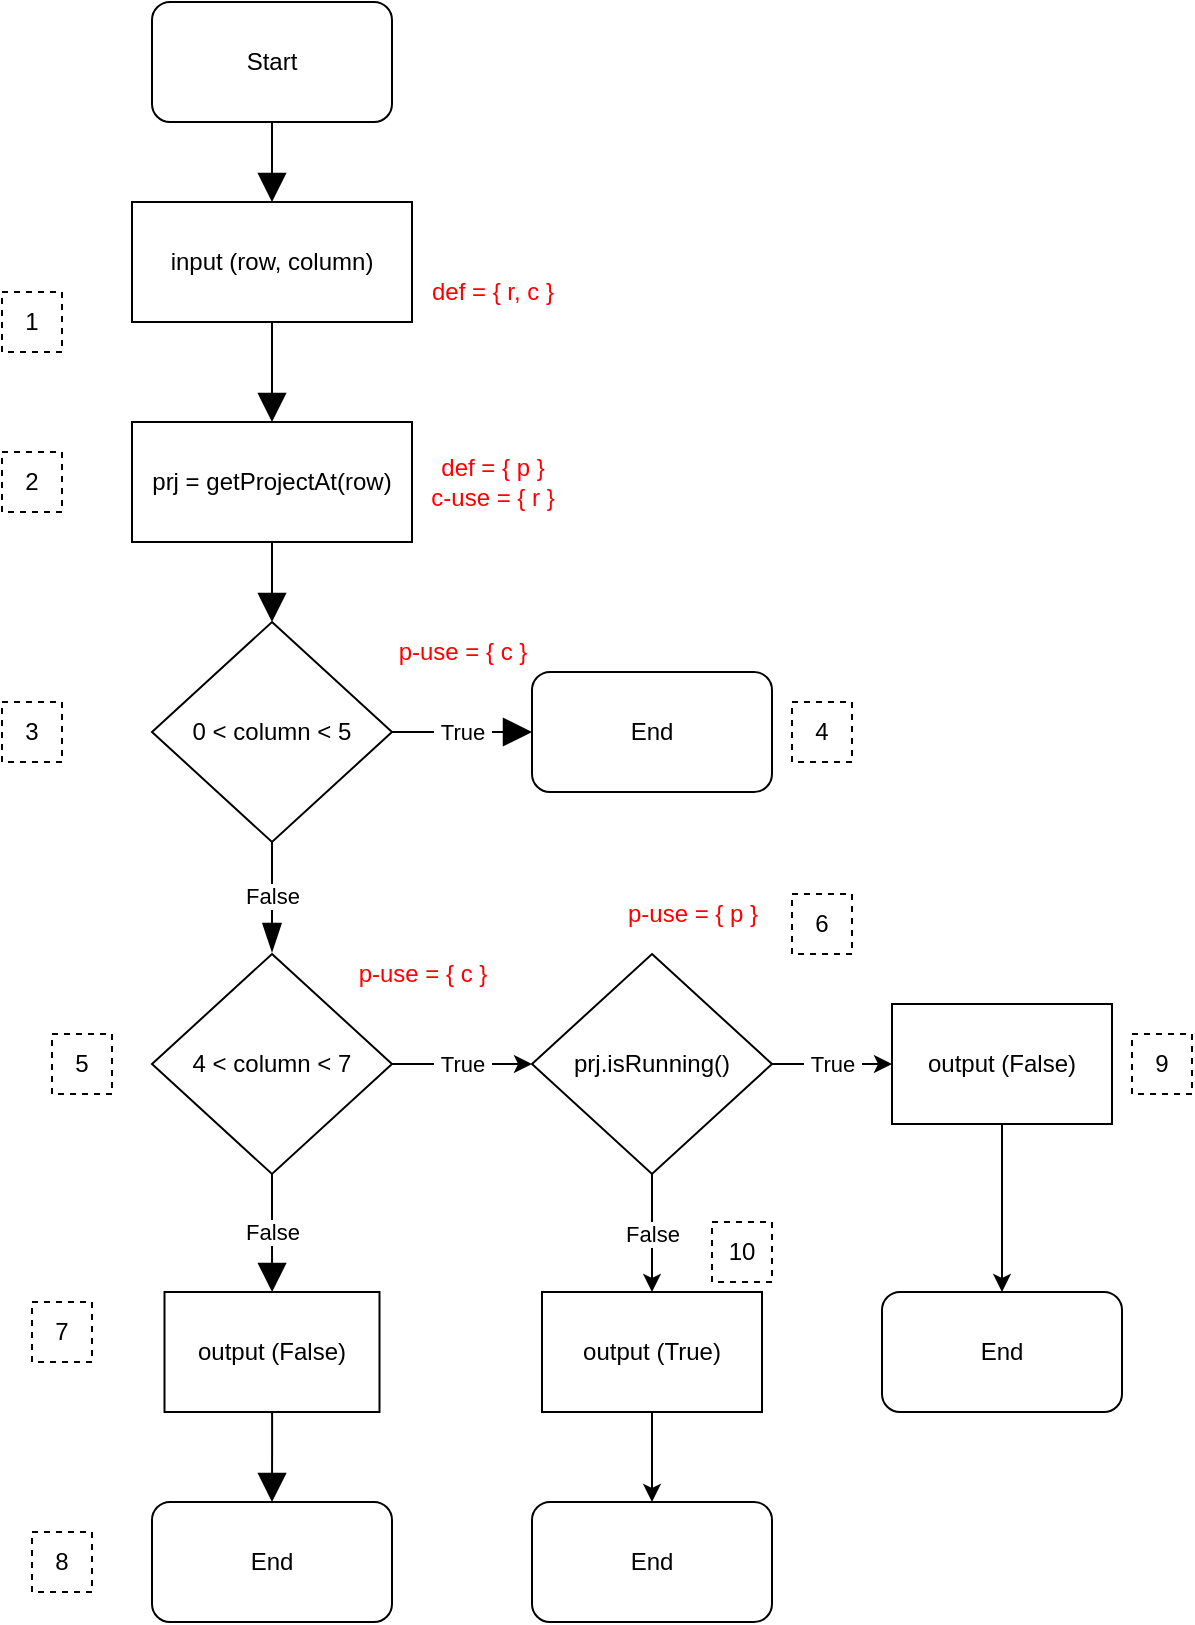 <mxfile version="20.6.0" type="device"><diagram id="qCcGimQkApPUM_DGW9OI" name="Page-1"><mxGraphModel dx="949" dy="640" grid="1" gridSize="10" guides="1" tooltips="1" connect="1" arrows="1" fold="1" page="1" pageScale="1" pageWidth="850" pageHeight="1100" math="0" shadow="0"><root><mxCell id="0"/><mxCell id="1" parent="0"/><mxCell id="sQLKlUvLi4tDkogs8jB1-80" value="" style="edgeStyle=orthogonalEdgeStyle;rounded=0;orthogonalLoop=1;jettySize=auto;html=1;endArrow=block;endFill=1;endSize=12;" parent="1" source="sQLKlUvLi4tDkogs8jB1-25" target="sQLKlUvLi4tDkogs8jB1-27" edge="1"><mxGeometry relative="1" as="geometry"/></mxCell><mxCell id="sQLKlUvLi4tDkogs8jB1-25" value="Start" style="rounded=1;whiteSpace=wrap;html=1;" parent="1" vertex="1"><mxGeometry x="200" y="90" width="120" height="60" as="geometry"/></mxCell><mxCell id="sQLKlUvLi4tDkogs8jB1-79" value="" style="edgeStyle=orthogonalEdgeStyle;rounded=0;orthogonalLoop=1;jettySize=auto;html=1;endArrow=block;endFill=1;endSize=12;" parent="1" source="sQLKlUvLi4tDkogs8jB1-27" target="sQLKlUvLi4tDkogs8jB1-61" edge="1"><mxGeometry relative="1" as="geometry"/></mxCell><mxCell id="sQLKlUvLi4tDkogs8jB1-27" value="input (row, column)" style="rounded=0;whiteSpace=wrap;html=1;" parent="1" vertex="1"><mxGeometry x="190" y="190" width="140" height="60" as="geometry"/></mxCell><mxCell id="sQLKlUvLi4tDkogs8jB1-29" value="False" style="edgeStyle=orthogonalEdgeStyle;rounded=0;orthogonalLoop=1;jettySize=auto;html=1;entryX=0.5;entryY=0;entryDx=0;entryDy=0;endArrow=blockThin;endFill=1;endSize=12;" parent="1" source="sQLKlUvLi4tDkogs8jB1-30" edge="1"><mxGeometry relative="1" as="geometry"><mxPoint x="260" y="565" as="targetPoint"/></mxGeometry></mxCell><mxCell id="sQLKlUvLi4tDkogs8jB1-85" value="&amp;nbsp;True&amp;nbsp;" style="edgeStyle=orthogonalEdgeStyle;rounded=0;orthogonalLoop=1;jettySize=auto;html=1;endArrow=block;endFill=1;endSize=12;" parent="1" source="sQLKlUvLi4tDkogs8jB1-30" target="sQLKlUvLi4tDkogs8jB1-73" edge="1"><mxGeometry relative="1" as="geometry"/></mxCell><mxCell id="sQLKlUvLi4tDkogs8jB1-30" value="&lt;div&gt;0 &amp;lt; column &amp;lt; 5&lt;/div&gt;" style="rhombus;whiteSpace=wrap;html=1;" parent="1" vertex="1"><mxGeometry x="200" y="400" width="120" height="110" as="geometry"/></mxCell><mxCell id="sQLKlUvLi4tDkogs8jB1-77" value="" style="edgeStyle=orthogonalEdgeStyle;rounded=0;orthogonalLoop=1;jettySize=auto;html=1;endArrow=block;endFill=1;endSize=12;" parent="1" source="sQLKlUvLi4tDkogs8jB1-36" target="sQLKlUvLi4tDkogs8jB1-54" edge="1"><mxGeometry relative="1" as="geometry"/></mxCell><mxCell id="sQLKlUvLi4tDkogs8jB1-36" value="&lt;div&gt;output (False)&lt;/div&gt;" style="rounded=0;whiteSpace=wrap;html=1;" parent="1" vertex="1"><mxGeometry x="206.25" y="735" width="107.5" height="60" as="geometry"/></mxCell><mxCell id="sQLKlUvLi4tDkogs8jB1-41" value="1" style="whiteSpace=wrap;html=1;aspect=fixed;dashed=1;" parent="1" vertex="1"><mxGeometry x="125" y="235" width="30" height="30" as="geometry"/></mxCell><mxCell id="sQLKlUvLi4tDkogs8jB1-42" value="2" style="whiteSpace=wrap;html=1;aspect=fixed;dashed=1;" parent="1" vertex="1"><mxGeometry x="125" y="315" width="30" height="30" as="geometry"/></mxCell><mxCell id="sQLKlUvLi4tDkogs8jB1-43" value="3" style="whiteSpace=wrap;html=1;aspect=fixed;dashed=1;" parent="1" vertex="1"><mxGeometry x="125" y="440" width="30" height="30" as="geometry"/></mxCell><mxCell id="sQLKlUvLi4tDkogs8jB1-44" value="5" style="whiteSpace=wrap;html=1;aspect=fixed;dashed=1;" parent="1" vertex="1"><mxGeometry x="150" y="606" width="30" height="30" as="geometry"/></mxCell><mxCell id="sQLKlUvLi4tDkogs8jB1-45" value="7" style="whiteSpace=wrap;html=1;aspect=fixed;dashed=1;" parent="1" vertex="1"><mxGeometry x="140" y="740" width="30" height="30" as="geometry"/></mxCell><mxCell id="sQLKlUvLi4tDkogs8jB1-47" value="8" style="whiteSpace=wrap;html=1;aspect=fixed;dashed=1;" parent="1" vertex="1"><mxGeometry x="140" y="855" width="30" height="30" as="geometry"/></mxCell><mxCell id="sQLKlUvLi4tDkogs8jB1-48" value="def = { r, c }" style="text;html=1;align=center;verticalAlign=middle;resizable=0;points=[];autosize=1;strokeColor=none;fillColor=none;fontColor=#FF0000;" parent="1" vertex="1"><mxGeometry x="330" y="220" width="80" height="30" as="geometry"/></mxCell><mxCell id="sQLKlUvLi4tDkogs8jB1-49" value="p-use = { c }" style="text;html=1;align=center;verticalAlign=middle;resizable=0;points=[];autosize=1;strokeColor=none;fillColor=none;fontColor=#FF0000;" parent="1" vertex="1"><mxGeometry x="310" y="400" width="90" height="30" as="geometry"/></mxCell><mxCell id="sQLKlUvLi4tDkogs8jB1-50" value="def = { p }&lt;br&gt;c-use = { r }" style="text;html=1;align=center;verticalAlign=middle;resizable=0;points=[];autosize=1;strokeColor=none;fillColor=none;fontColor=#FF0000;" parent="1" vertex="1"><mxGeometry x="325" y="310" width="90" height="40" as="geometry"/></mxCell><mxCell id="sQLKlUvLi4tDkogs8jB1-54" value="End" style="rounded=1;whiteSpace=wrap;html=1;" parent="1" vertex="1"><mxGeometry x="200" y="840" width="120" height="60" as="geometry"/></mxCell><mxCell id="sQLKlUvLi4tDkogs8jB1-82" value="" style="edgeStyle=orthogonalEdgeStyle;rounded=0;orthogonalLoop=1;jettySize=auto;html=1;endArrow=block;endFill=1;endSize=12;" parent="1" source="sQLKlUvLi4tDkogs8jB1-61" target="sQLKlUvLi4tDkogs8jB1-30" edge="1"><mxGeometry relative="1" as="geometry"/></mxCell><mxCell id="sQLKlUvLi4tDkogs8jB1-61" value="prj = getProjectAt(row)" style="rounded=0;whiteSpace=wrap;html=1;" parent="1" vertex="1"><mxGeometry x="190" y="300" width="140" height="60" as="geometry"/></mxCell><mxCell id="sQLKlUvLi4tDkogs8jB1-76" value="False" style="edgeStyle=orthogonalEdgeStyle;rounded=0;orthogonalLoop=1;jettySize=auto;html=1;endArrow=block;endFill=1;endSize=12;" parent="1" source="sQLKlUvLi4tDkogs8jB1-65" target="sQLKlUvLi4tDkogs8jB1-36" edge="1"><mxGeometry relative="1" as="geometry"/></mxCell><mxCell id="XK1qP2ONjm9Fedkut3ZJ-4" value="&amp;nbsp;True&amp;nbsp;" style="edgeStyle=orthogonalEdgeStyle;rounded=0;orthogonalLoop=1;jettySize=auto;html=1;" edge="1" parent="1" source="sQLKlUvLi4tDkogs8jB1-65" target="XK1qP2ONjm9Fedkut3ZJ-2"><mxGeometry relative="1" as="geometry"/></mxCell><mxCell id="sQLKlUvLi4tDkogs8jB1-65" value="&lt;div&gt;4 &amp;lt; column&lt;span style=&quot;background-color: initial;&quot;&gt;&amp;nbsp;&amp;lt; 7&lt;/span&gt;&lt;/div&gt;" style="rhombus;whiteSpace=wrap;html=1;" parent="1" vertex="1"><mxGeometry x="200" y="566" width="120" height="110" as="geometry"/></mxCell><mxCell id="sQLKlUvLi4tDkogs8jB1-71" value="6" style="whiteSpace=wrap;html=1;aspect=fixed;dashed=1;" parent="1" vertex="1"><mxGeometry x="520" y="536" width="30" height="30" as="geometry"/></mxCell><mxCell id="sQLKlUvLi4tDkogs8jB1-73" value="End" style="rounded=1;whiteSpace=wrap;html=1;" parent="1" vertex="1"><mxGeometry x="390" y="425" width="120" height="60" as="geometry"/></mxCell><mxCell id="sQLKlUvLi4tDkogs8jB1-74" value="End" style="rounded=1;whiteSpace=wrap;html=1;" parent="1" vertex="1"><mxGeometry x="390" y="840" width="120" height="60" as="geometry"/></mxCell><mxCell id="sQLKlUvLi4tDkogs8jB1-84" value="4" style="whiteSpace=wrap;html=1;aspect=fixed;dashed=1;" parent="1" vertex="1"><mxGeometry x="520" y="440" width="30" height="30" as="geometry"/></mxCell><mxCell id="sQLKlUvLi4tDkogs8jB1-87" value="p-use = { c }" style="text;html=1;align=center;verticalAlign=middle;resizable=0;points=[];autosize=1;strokeColor=none;fillColor=none;fontColor=#FF0000;" parent="1" vertex="1"><mxGeometry x="290" y="561" width="90" height="30" as="geometry"/></mxCell><mxCell id="sQLKlUvLi4tDkogs8jB1-88" value="p-use = { p }" style="text;html=1;align=center;verticalAlign=middle;resizable=0;points=[];autosize=1;strokeColor=none;fillColor=none;fontColor=#FF0000;" parent="1" vertex="1"><mxGeometry x="425" y="531" width="90" height="30" as="geometry"/></mxCell><mxCell id="XK1qP2ONjm9Fedkut3ZJ-6" value="&amp;nbsp;True&amp;nbsp;" style="edgeStyle=orthogonalEdgeStyle;rounded=0;orthogonalLoop=1;jettySize=auto;html=1;" edge="1" parent="1" source="XK1qP2ONjm9Fedkut3ZJ-2" target="XK1qP2ONjm9Fedkut3ZJ-5"><mxGeometry relative="1" as="geometry"/></mxCell><mxCell id="XK1qP2ONjm9Fedkut3ZJ-8" value="False" style="edgeStyle=orthogonalEdgeStyle;rounded=0;orthogonalLoop=1;jettySize=auto;html=1;" edge="1" parent="1" source="XK1qP2ONjm9Fedkut3ZJ-2" target="XK1qP2ONjm9Fedkut3ZJ-7"><mxGeometry relative="1" as="geometry"/></mxCell><mxCell id="XK1qP2ONjm9Fedkut3ZJ-2" value="prj.isRunning()" style="rhombus;whiteSpace=wrap;html=1;" vertex="1" parent="1"><mxGeometry x="390" y="566" width="120" height="110" as="geometry"/></mxCell><mxCell id="XK1qP2ONjm9Fedkut3ZJ-10" value="" style="edgeStyle=orthogonalEdgeStyle;rounded=0;orthogonalLoop=1;jettySize=auto;html=1;" edge="1" parent="1" source="XK1qP2ONjm9Fedkut3ZJ-5" target="XK1qP2ONjm9Fedkut3ZJ-9"><mxGeometry relative="1" as="geometry"/></mxCell><mxCell id="XK1qP2ONjm9Fedkut3ZJ-5" value="output (False)" style="rounded=0;whiteSpace=wrap;html=1;" vertex="1" parent="1"><mxGeometry x="570" y="591" width="110" height="60" as="geometry"/></mxCell><mxCell id="XK1qP2ONjm9Fedkut3ZJ-12" value="" style="edgeStyle=orthogonalEdgeStyle;rounded=0;orthogonalLoop=1;jettySize=auto;html=1;" edge="1" parent="1" source="XK1qP2ONjm9Fedkut3ZJ-7" target="sQLKlUvLi4tDkogs8jB1-74"><mxGeometry relative="1" as="geometry"/></mxCell><mxCell id="XK1qP2ONjm9Fedkut3ZJ-7" value="output (True)" style="rounded=0;whiteSpace=wrap;html=1;" vertex="1" parent="1"><mxGeometry x="395" y="735" width="110" height="60" as="geometry"/></mxCell><mxCell id="XK1qP2ONjm9Fedkut3ZJ-9" value="End" style="rounded=1;whiteSpace=wrap;html=1;" vertex="1" parent="1"><mxGeometry x="565" y="735" width="120" height="60" as="geometry"/></mxCell><mxCell id="XK1qP2ONjm9Fedkut3ZJ-13" value="9" style="whiteSpace=wrap;html=1;aspect=fixed;dashed=1;" vertex="1" parent="1"><mxGeometry x="690" y="606" width="30" height="30" as="geometry"/></mxCell><mxCell id="XK1qP2ONjm9Fedkut3ZJ-14" value="10" style="whiteSpace=wrap;html=1;aspect=fixed;dashed=1;" vertex="1" parent="1"><mxGeometry x="480" y="700" width="30" height="30" as="geometry"/></mxCell></root></mxGraphModel></diagram></mxfile>